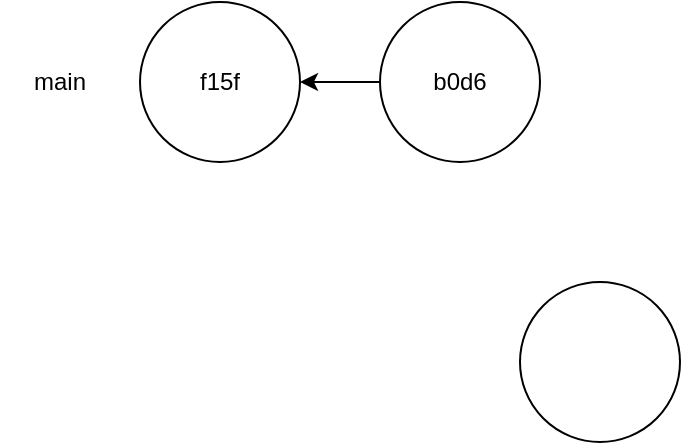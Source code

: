 <mxfile version="26.0.16">
  <diagram name="Page-1" id="aDNFobfc6PxBcDOUXSsT">
    <mxGraphModel dx="847" dy="1105" grid="1" gridSize="10" guides="1" tooltips="1" connect="1" arrows="1" fold="1" page="1" pageScale="1" pageWidth="850" pageHeight="1100" math="0" shadow="0">
      <root>
        <mxCell id="0" />
        <mxCell id="1" parent="0" />
        <mxCell id="4NJsy2WmSE00PBcX6tzT-3" style="edgeStyle=orthogonalEdgeStyle;rounded=0;orthogonalLoop=1;jettySize=auto;html=1;exitX=0;exitY=0.5;exitDx=0;exitDy=0;entryX=1;entryY=0.5;entryDx=0;entryDy=0;" edge="1" parent="1" source="4NJsy2WmSE00PBcX6tzT-1" target="4NJsy2WmSE00PBcX6tzT-2">
          <mxGeometry relative="1" as="geometry" />
        </mxCell>
        <mxCell id="4NJsy2WmSE00PBcX6tzT-1" value="b0d6" style="ellipse;whiteSpace=wrap;html=1;aspect=fixed;" vertex="1" parent="1">
          <mxGeometry x="210" y="260" width="80" height="80" as="geometry" />
        </mxCell>
        <mxCell id="4NJsy2WmSE00PBcX6tzT-2" value="f15f" style="ellipse;whiteSpace=wrap;html=1;aspect=fixed;" vertex="1" parent="1">
          <mxGeometry x="90" y="260" width="80" height="80" as="geometry" />
        </mxCell>
        <mxCell id="4NJsy2WmSE00PBcX6tzT-4" value="main" style="text;html=1;align=center;verticalAlign=middle;whiteSpace=wrap;rounded=0;" vertex="1" parent="1">
          <mxGeometry x="20" y="285" width="60" height="30" as="geometry" />
        </mxCell>
        <mxCell id="4NJsy2WmSE00PBcX6tzT-5" value="" style="ellipse;whiteSpace=wrap;html=1;aspect=fixed;" vertex="1" parent="1">
          <mxGeometry x="280" y="400" width="80" height="80" as="geometry" />
        </mxCell>
      </root>
    </mxGraphModel>
  </diagram>
</mxfile>
